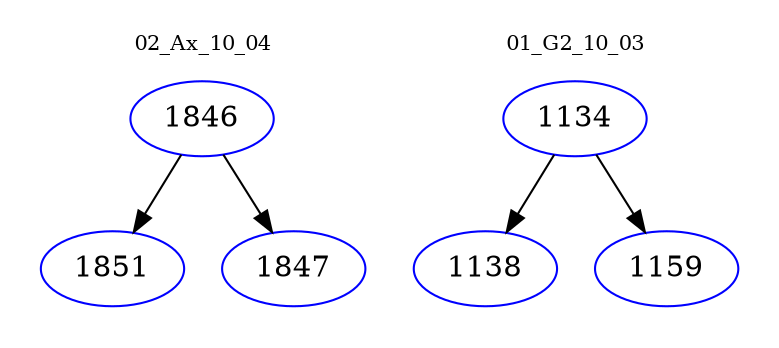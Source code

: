 digraph{
subgraph cluster_0 {
color = white
label = "02_Ax_10_04";
fontsize=10;
T0_1846 [label="1846", color="blue"]
T0_1846 -> T0_1851 [color="black"]
T0_1851 [label="1851", color="blue"]
T0_1846 -> T0_1847 [color="black"]
T0_1847 [label="1847", color="blue"]
}
subgraph cluster_1 {
color = white
label = "01_G2_10_03";
fontsize=10;
T1_1134 [label="1134", color="blue"]
T1_1134 -> T1_1138 [color="black"]
T1_1138 [label="1138", color="blue"]
T1_1134 -> T1_1159 [color="black"]
T1_1159 [label="1159", color="blue"]
}
}
